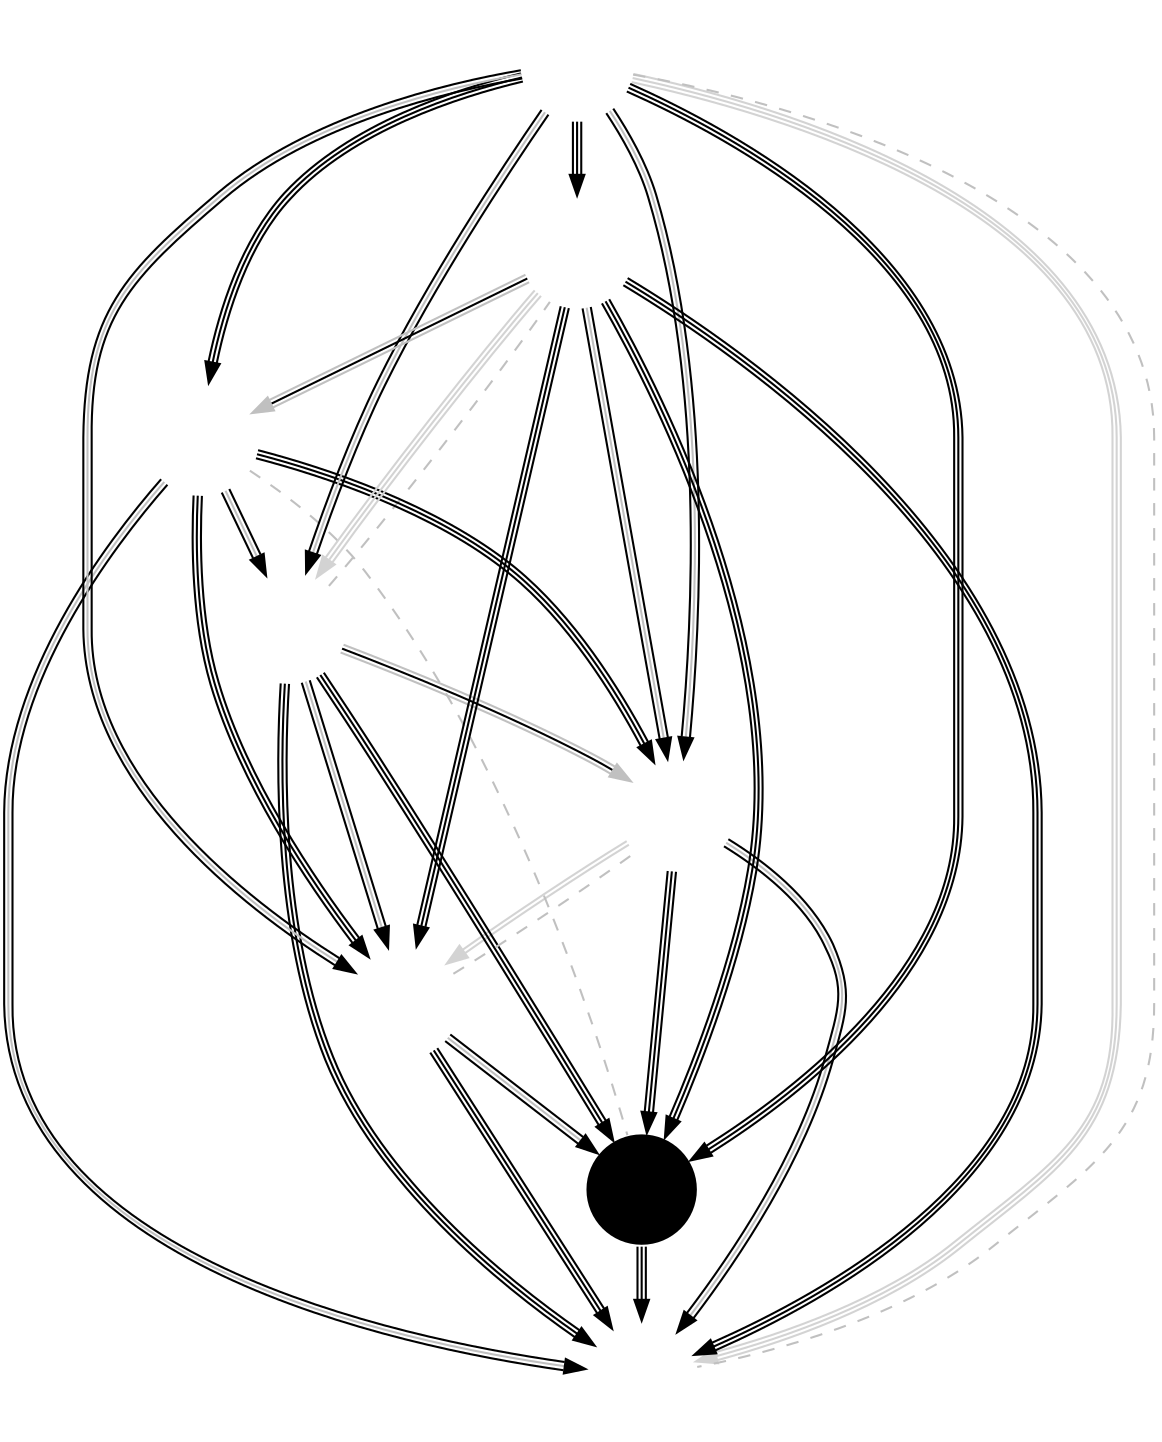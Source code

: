 // vim: set ts=5 sw=5:
digraph KR {
	node [shape=circle fixedsize=true width=0.75 label="" color="white"];
	imagepath="logos/";
	MVPM	[ image="mvp-miracle.png" ]
	MTY	[ image="mighty.png" ]
	TP	[ image="tempest.png" ]
	BLS	[ image="blossom.png" ]
	MVPB	[ image="mvp-black.png" ]
	L5	[ image="l5.png" ]
	RVN	[ image="raven.png" ]
	RRR	[ image="rrr.png" style="filled" fillcolor="black" ]

	/* Phase 1 Aggregates */
//	MVPM	->	MTY	[ color="lightgray:lightgray" ]
//	TP	->	MVPM	[ color="lightgray" ]
	MVPM	->	BLS	[ color="lightgray:lightgray" ]
//	MVPB	->	MVPM	[ color="lightgray:lightgray:lightgray" ]
//	L5	->	MVPM	[ color="lightgray:lightgray" ]
//	MVPM	->	RVN	[ color="lightgray:lightgray" ]
//	MTY	->	TP	[ color="lightgray" ]
//	MTY	->	BLS	[ color="lightgray:lightgray" ]
//	MVPB	->	MTY	[ color="lightgray:lightgray:lightgray" ]
	L5	->	MTY	[ color="lightgray:lightgray:lightgray" ]
//	MTY	->	RVN	[ color="lightgray:lightgray:lightgray" ]
//	TP	->	BLS	[ color="lightgray:lightgray:lightgray" ]
//	MVPB	->	TP	[ color="lightgray:lightgray" ]
//	L5	->	TP	[ color="lightgray:lightgray" ]
//	TP	->	RVN	[ color="lightgray" ]
//	MVPB	->	BLS	[ color="lightgray:lightgray:lightgray" ]
//	L5	->	BLS	[ color="lightgray:lightgray:lightgray" ]
//	BLS	->	RVN	[ color="lightgray:lightgray:lightgray" ]
//	L5	->	MVPB	[ color="lightgray" ]
	MVPB	->	RVN	[ color="lightgray:lightgray:lightgray" ]
//	L5	->	RVN	[ color="lightgray:lightgray:lightgray" ]

	/* Phase 2 Group stage 1 - Round 1 */
	MTY	->	RRR	[ color="black:black:black" ]
	BLS	->	RVN	[ color="black:black:black" ]
	TP	->	BLS	[ color="black:black:black" ]
	MVPM	->	RRR	[ color="black:black:black" ]
	MTY	->	MVPM	[ color="gray:black:gray" ]
	TP	->	RVN	[ color="black:gray:black" ]

	/* Phase 2 Group stage 1 - Round 2 */
	MVPB	->	BLS	[ color="black:gray:black" ]
	L5	->	TP	[ color="gray:black:gray" ]
	TP	->	MVPM	[ color="black:black:black" ]
	MTY	->	RVN	[ color="black:black:black" ]
	BLS	->	RRR	[ color="black:gray:black" ]
	MVPB	->	L5	[ color="black:black:black" ]

	/* Phase 2 Group stage 1 - Round 3 */
	MVPM	->	RVN	[ color="black:gray:black" ]
	MVPB	->	RRR	[ color="black:black:black" ]
	MVPB	->	MTY	[ color="black:gray:black" ]
	L5	->	RRR	[ color="black:black:black" ]
	L5	->	BLS	[ color="black:black:black" ]
	TP	->	MTY	[ color="black:gray:black" ]

	/* Phase 2 Group stage 1 - Round 4 */
	MVPB	->	TP	[ color="black:black:black" ]
	L5	->	MVPM	[ color="black:gray:black" ]
	L5	->	RVN	[ color="black:black:black" ]
	MTY	->	BLS	[ color="black:gray:black" ]
	RRR	->	RVN	[ color="black:black:black" ]
	MVPB	->	MVPM	[ color="black:gray:black" ]

	edge [ color="gray" dir="none" constraint="false" style="dashed"]

	/* Phase 2 Group stage 1 - Round 5 */
	MTY	->	L5
	TP	->	RRR
	MVPB	->	RVN
	BLS	->	MVPM
}
